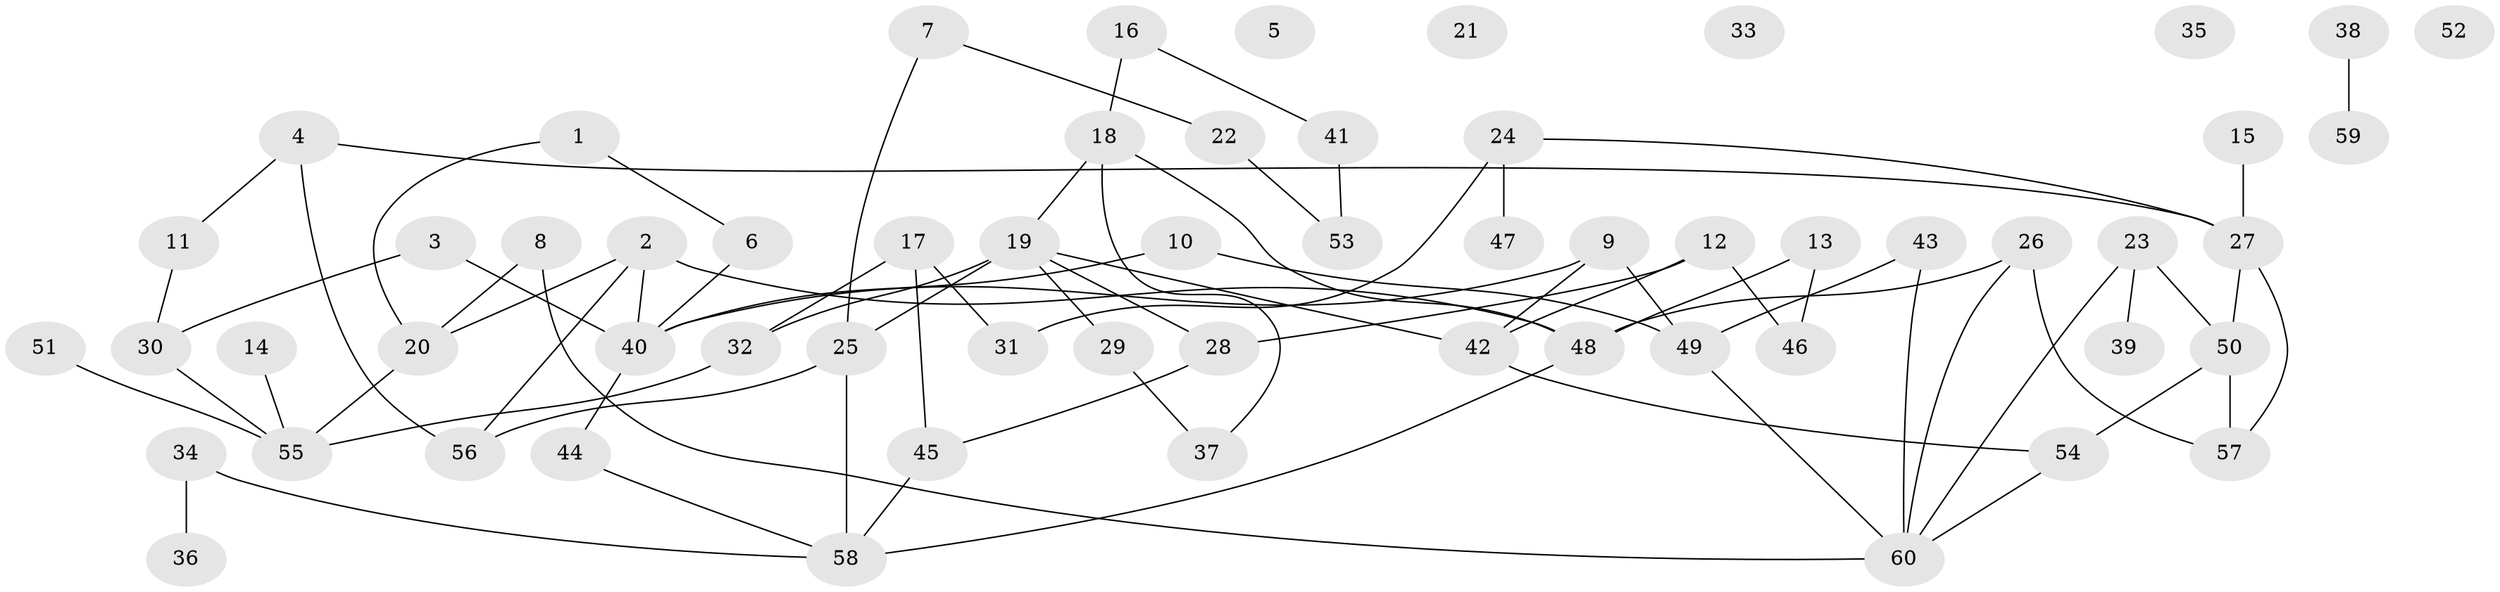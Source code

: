 // Generated by graph-tools (version 1.1) at 2025/40/03/09/25 04:40:44]
// undirected, 60 vertices, 77 edges
graph export_dot {
graph [start="1"]
  node [color=gray90,style=filled];
  1;
  2;
  3;
  4;
  5;
  6;
  7;
  8;
  9;
  10;
  11;
  12;
  13;
  14;
  15;
  16;
  17;
  18;
  19;
  20;
  21;
  22;
  23;
  24;
  25;
  26;
  27;
  28;
  29;
  30;
  31;
  32;
  33;
  34;
  35;
  36;
  37;
  38;
  39;
  40;
  41;
  42;
  43;
  44;
  45;
  46;
  47;
  48;
  49;
  50;
  51;
  52;
  53;
  54;
  55;
  56;
  57;
  58;
  59;
  60;
  1 -- 6;
  1 -- 20;
  2 -- 20;
  2 -- 40;
  2 -- 48;
  2 -- 56;
  3 -- 30;
  3 -- 40;
  4 -- 11;
  4 -- 27;
  4 -- 56;
  6 -- 40;
  7 -- 22;
  7 -- 25;
  8 -- 20;
  8 -- 60;
  9 -- 40;
  9 -- 42;
  9 -- 49;
  10 -- 40;
  10 -- 49;
  11 -- 30;
  12 -- 28;
  12 -- 42;
  12 -- 46;
  13 -- 46;
  13 -- 48;
  14 -- 55;
  15 -- 27;
  16 -- 18;
  16 -- 41;
  17 -- 31;
  17 -- 32;
  17 -- 45;
  18 -- 19;
  18 -- 37;
  18 -- 48;
  19 -- 25;
  19 -- 28;
  19 -- 29;
  19 -- 32;
  19 -- 42;
  20 -- 55;
  22 -- 53;
  23 -- 39;
  23 -- 50;
  23 -- 60;
  24 -- 27;
  24 -- 31;
  24 -- 47;
  25 -- 56;
  25 -- 58;
  26 -- 48;
  26 -- 57;
  26 -- 60;
  27 -- 50;
  27 -- 57;
  28 -- 45;
  29 -- 37;
  30 -- 55;
  32 -- 55;
  34 -- 36;
  34 -- 58;
  38 -- 59;
  40 -- 44;
  41 -- 53;
  42 -- 54;
  43 -- 49;
  43 -- 60;
  44 -- 58;
  45 -- 58;
  48 -- 58;
  49 -- 60;
  50 -- 54;
  50 -- 57;
  51 -- 55;
  54 -- 60;
}
